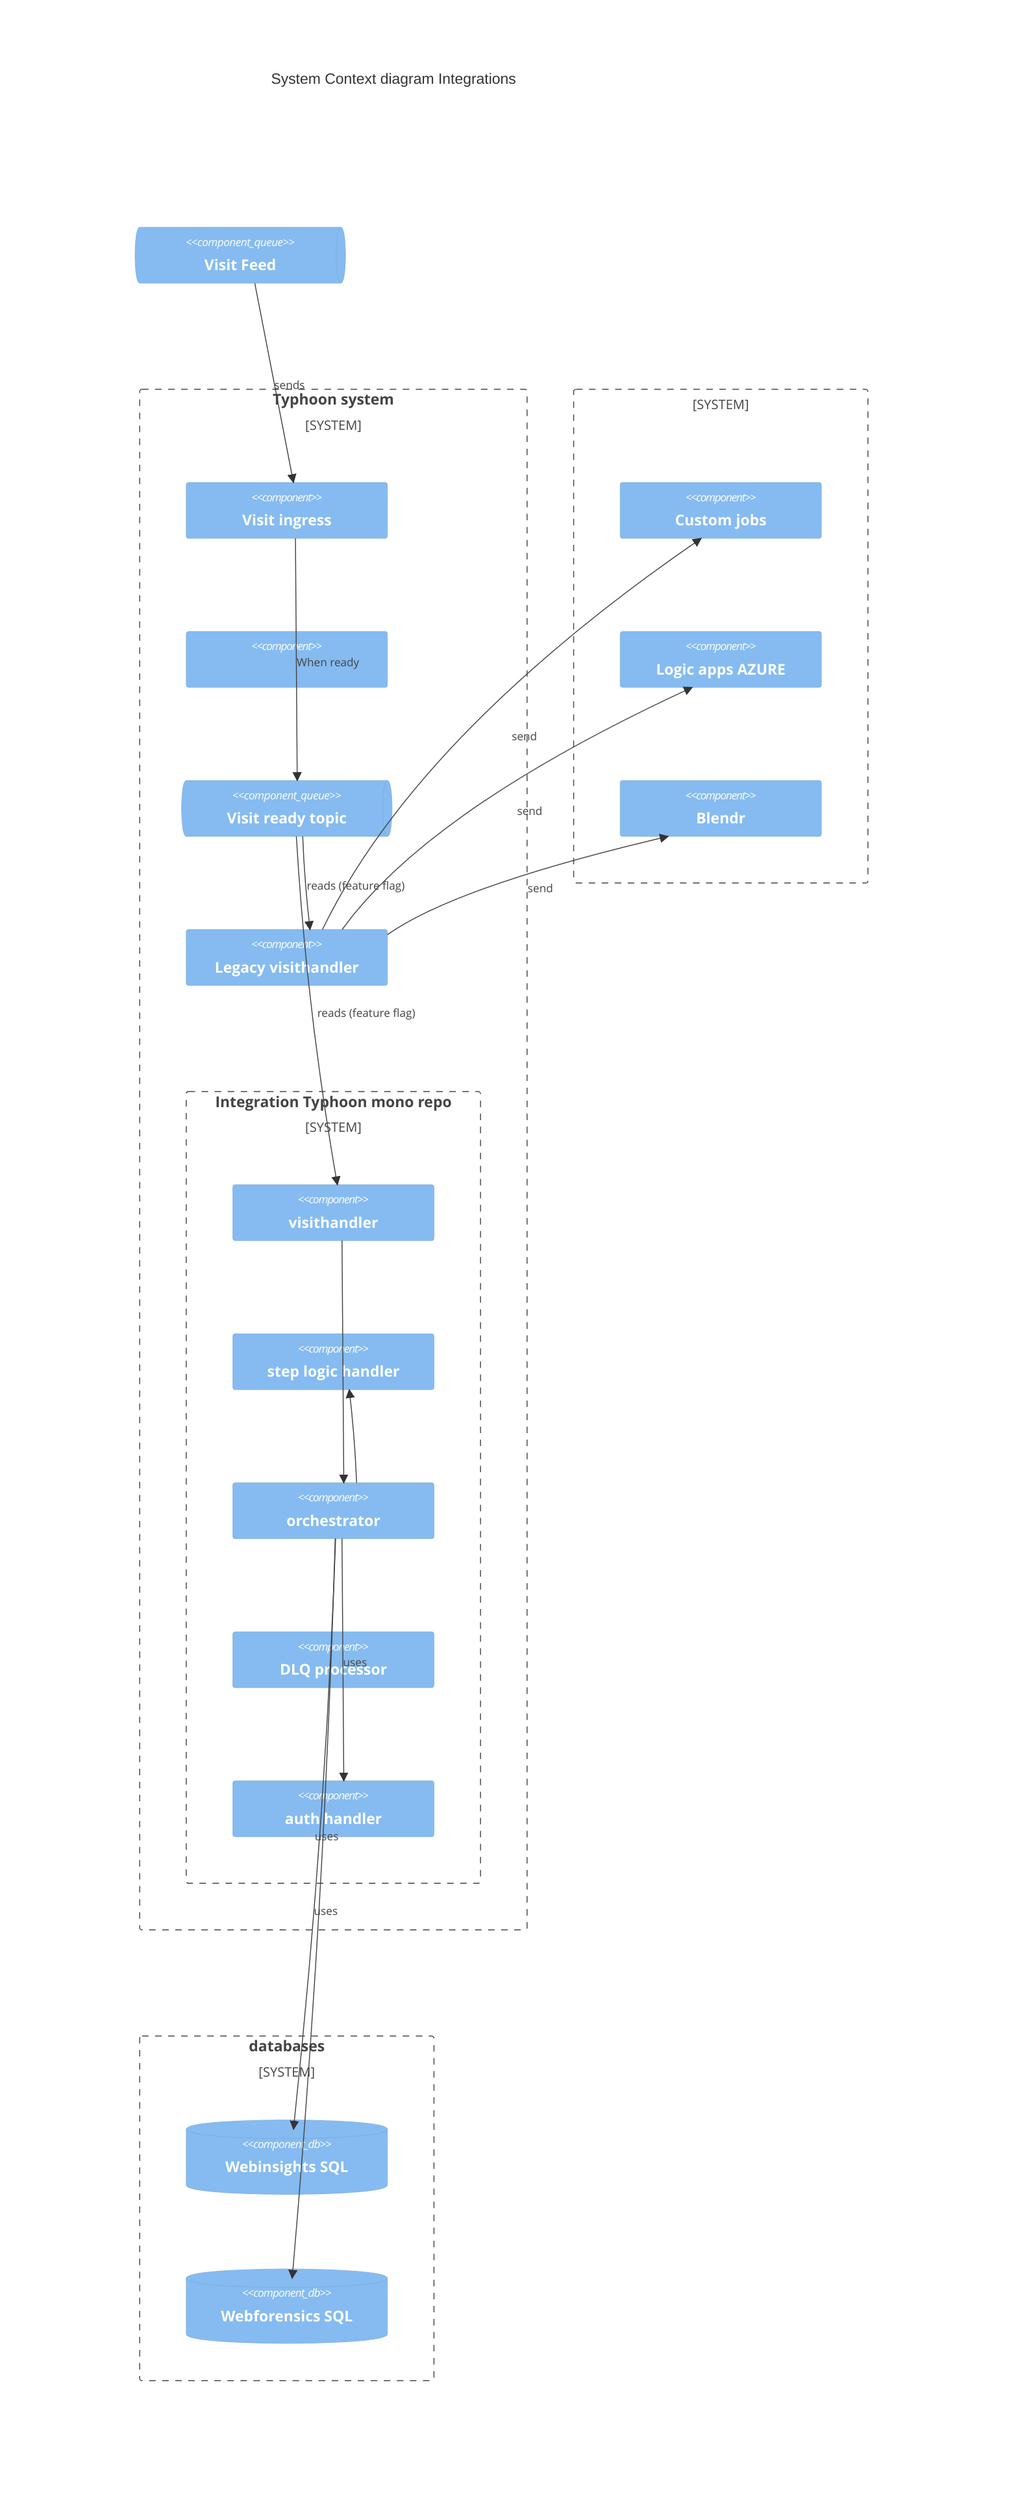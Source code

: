 C4Context
      title System Context diagram Integrations
      ComponentQueue(visitFeed, "Visit Feed")
      Rel(visitFeed, visitIngress, "sends")
      System_Boundary(TyphoonSys, "Typhoon system"){
        Component(visitIngress, "Visit ingress")
        Component(visitIngress2, "")
        
        ComponentQueue(visitReadyTopic, "Visit ready topic")
        Rel(visitIngress, visitReadyTopic, "When ready")

        System_Boundary(intTyphoon, "Integration Typhoon mono repo"){
          Component(mrVisitHandler, "visithandler")
          Component(mrsteps, "step logic handler")
          Rel(mrOrch, mrsteps, "")
          Component(mrOrch, "orchestrator")
            Rel(mrVisitHandler, mrOrch, "")
          Component(mrDLQ, "DLQ processor")
            
          
          Component(mrauth, "auth handler")
          Rel(mrOrch, mrauth, "uses")

          
        }
        
        
        Component(legVisitHandler, "Legacy visithandler")
        Rel(visitReadyTopic, mrVisitHandler, "reads (feature flag)")
        Rel(visitReadyTopic, legVisitHandler, "reads (feature flag)")
      }

     

      System_Boundary(s0, ""){
        Component(customjobs, "Custom jobs")
        Component(logicApps, "Logic apps AZURE")
        Component(blendr, "Blendr")

        Rel(legVisitHandler, customjobs, "send")
        Rel(legVisitHandler, logicApps, "send")
        Rel(legVisitHandler, blendr, "send")
        }

 System_Boundary(dbs, "databases"){
        ComponentDb(webinsightsDb, "Webinsights SQL")
        ComponentDb(webForensicsDb, "Webforensics SQL")
        Rel(mrOrch, webinsightsDb, "uses")
        Rel(mrOrch, webForensicsDb, "uses")
      }